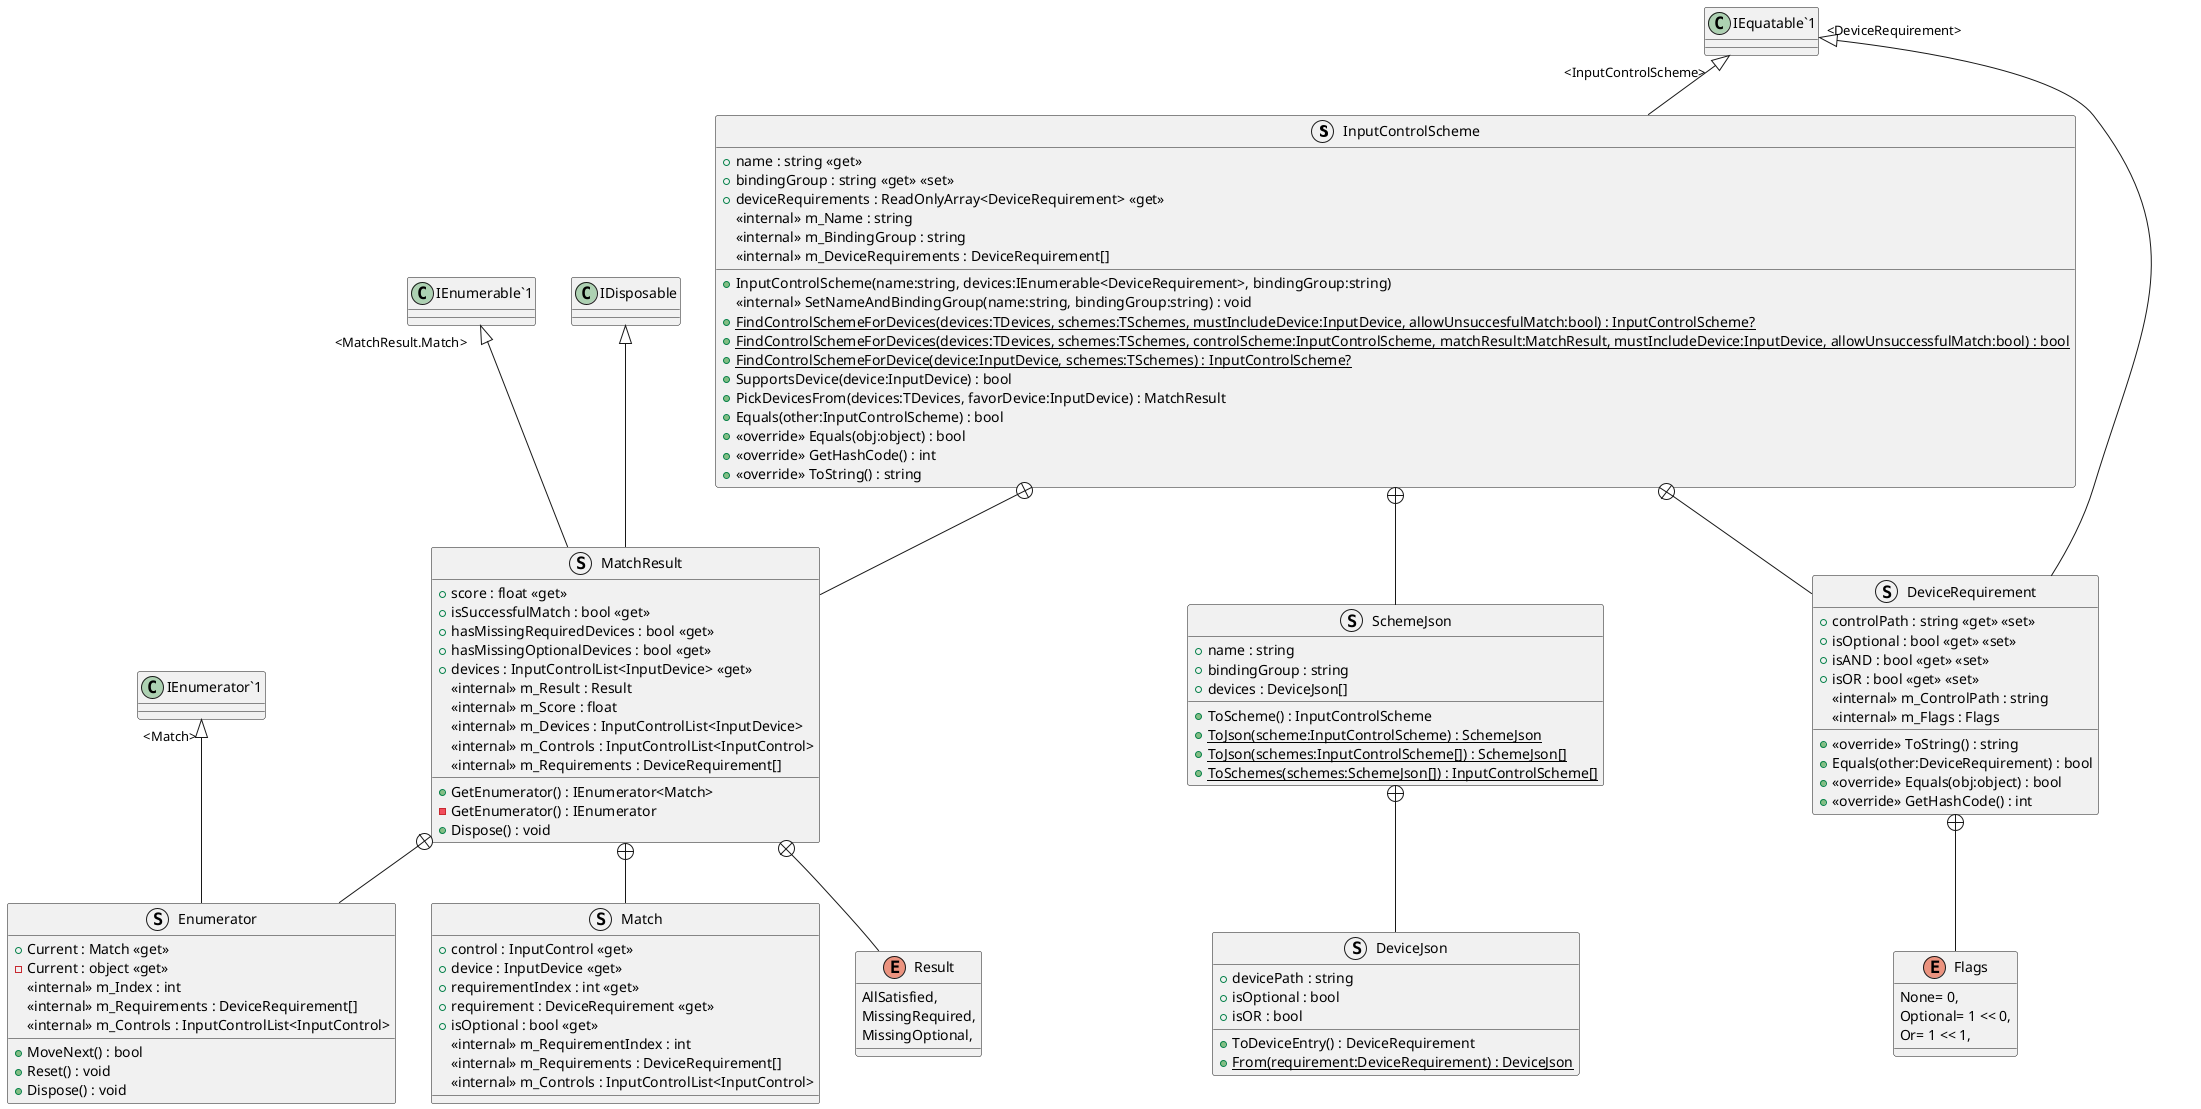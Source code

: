@startuml
struct InputControlScheme {
    + name : string <<get>>
    + bindingGroup : string <<get>> <<set>>
    + deviceRequirements : ReadOnlyArray<DeviceRequirement> <<get>>
    + InputControlScheme(name:string, devices:IEnumerable<DeviceRequirement>, bindingGroup:string)
    <<internal>> SetNameAndBindingGroup(name:string, bindingGroup:string) : void
    + {static} FindControlSchemeForDevices(devices:TDevices, schemes:TSchemes, mustIncludeDevice:InputDevice, allowUnsuccesfulMatch:bool) : InputControlScheme?
    + {static} FindControlSchemeForDevices(devices:TDevices, schemes:TSchemes, controlScheme:InputControlScheme, matchResult:MatchResult, mustIncludeDevice:InputDevice, allowUnsuccessfulMatch:bool) : bool
    + {static} FindControlSchemeForDevice(device:InputDevice, schemes:TSchemes) : InputControlScheme?
    + SupportsDevice(device:InputDevice) : bool
    + PickDevicesFrom(devices:TDevices, favorDevice:InputDevice) : MatchResult
    + Equals(other:InputControlScheme) : bool
    + <<override>> Equals(obj:object) : bool
    + <<override>> GetHashCode() : int
    + <<override>> ToString() : string
    <<internal>> m_Name : string
    <<internal>> m_BindingGroup : string
    <<internal>> m_DeviceRequirements : DeviceRequirement[]
}
struct MatchResult {
    + score : float <<get>>
    + isSuccessfulMatch : bool <<get>>
    + hasMissingRequiredDevices : bool <<get>>
    + hasMissingOptionalDevices : bool <<get>>
    + devices : InputControlList<InputDevice> <<get>>
    + GetEnumerator() : IEnumerator<Match>
    - GetEnumerator() : IEnumerator
    + Dispose() : void
    <<internal>> m_Result : Result
    <<internal>> m_Score : float
    <<internal>> m_Devices : InputControlList<InputDevice>
    <<internal>> m_Controls : InputControlList<InputControl>
    <<internal>> m_Requirements : DeviceRequirement[]
}
struct DeviceRequirement {
    + controlPath : string <<get>> <<set>>
    + isOptional : bool <<get>> <<set>>
    + isAND : bool <<get>> <<set>>
    + isOR : bool <<get>> <<set>>
    <<internal>> m_ControlPath : string
    <<internal>> m_Flags : Flags
    + <<override>> ToString() : string
    + Equals(other:DeviceRequirement) : bool
    + <<override>> Equals(obj:object) : bool
    + <<override>> GetHashCode() : int
}
struct SchemeJson {
    + name : string
    + bindingGroup : string
    + devices : DeviceJson[]
    + ToScheme() : InputControlScheme
    + {static} ToJson(scheme:InputControlScheme) : SchemeJson
    + {static} ToJson(schemes:InputControlScheme[]) : SchemeJson[]
    + {static} ToSchemes(schemes:SchemeJson[]) : InputControlScheme[]
}
enum Result {
    AllSatisfied,
    MissingRequired,
    MissingOptional,
}
struct Match {
    + control : InputControl <<get>>
    + device : InputDevice <<get>>
    + requirementIndex : int <<get>>
    + requirement : DeviceRequirement <<get>>
    + isOptional : bool <<get>>
    <<internal>> m_RequirementIndex : int
    <<internal>> m_Requirements : DeviceRequirement[]
    <<internal>> m_Controls : InputControlList<InputControl>
}
struct Enumerator {
    + MoveNext() : bool
    + Reset() : void
    + Current : Match <<get>>
    - Current : object <<get>>
    + Dispose() : void
    <<internal>> m_Index : int
    <<internal>> m_Requirements : DeviceRequirement[]
    <<internal>> m_Controls : InputControlList<InputControl>
}
enum Flags {
    None= 0,
    Optional= 1 << 0,
    Or= 1 << 1,
}
struct DeviceJson {
    + devicePath : string
    + isOptional : bool
    + isOR : bool
    + ToDeviceEntry() : DeviceRequirement
    + {static} From(requirement:DeviceRequirement) : DeviceJson
}
"IEquatable`1" "<InputControlScheme>" <|-- InputControlScheme
InputControlScheme +-- MatchResult
"IEnumerable`1" "<MatchResult.Match>" <|-- MatchResult
IDisposable <|-- MatchResult
InputControlScheme +-- DeviceRequirement
"IEquatable`1" "<DeviceRequirement>" <|-- DeviceRequirement
InputControlScheme +-- SchemeJson
MatchResult +-- Result
MatchResult +-- Match
MatchResult +-- Enumerator
"IEnumerator`1" "<Match>" <|-- Enumerator
DeviceRequirement +-- Flags
SchemeJson +-- DeviceJson
@enduml
